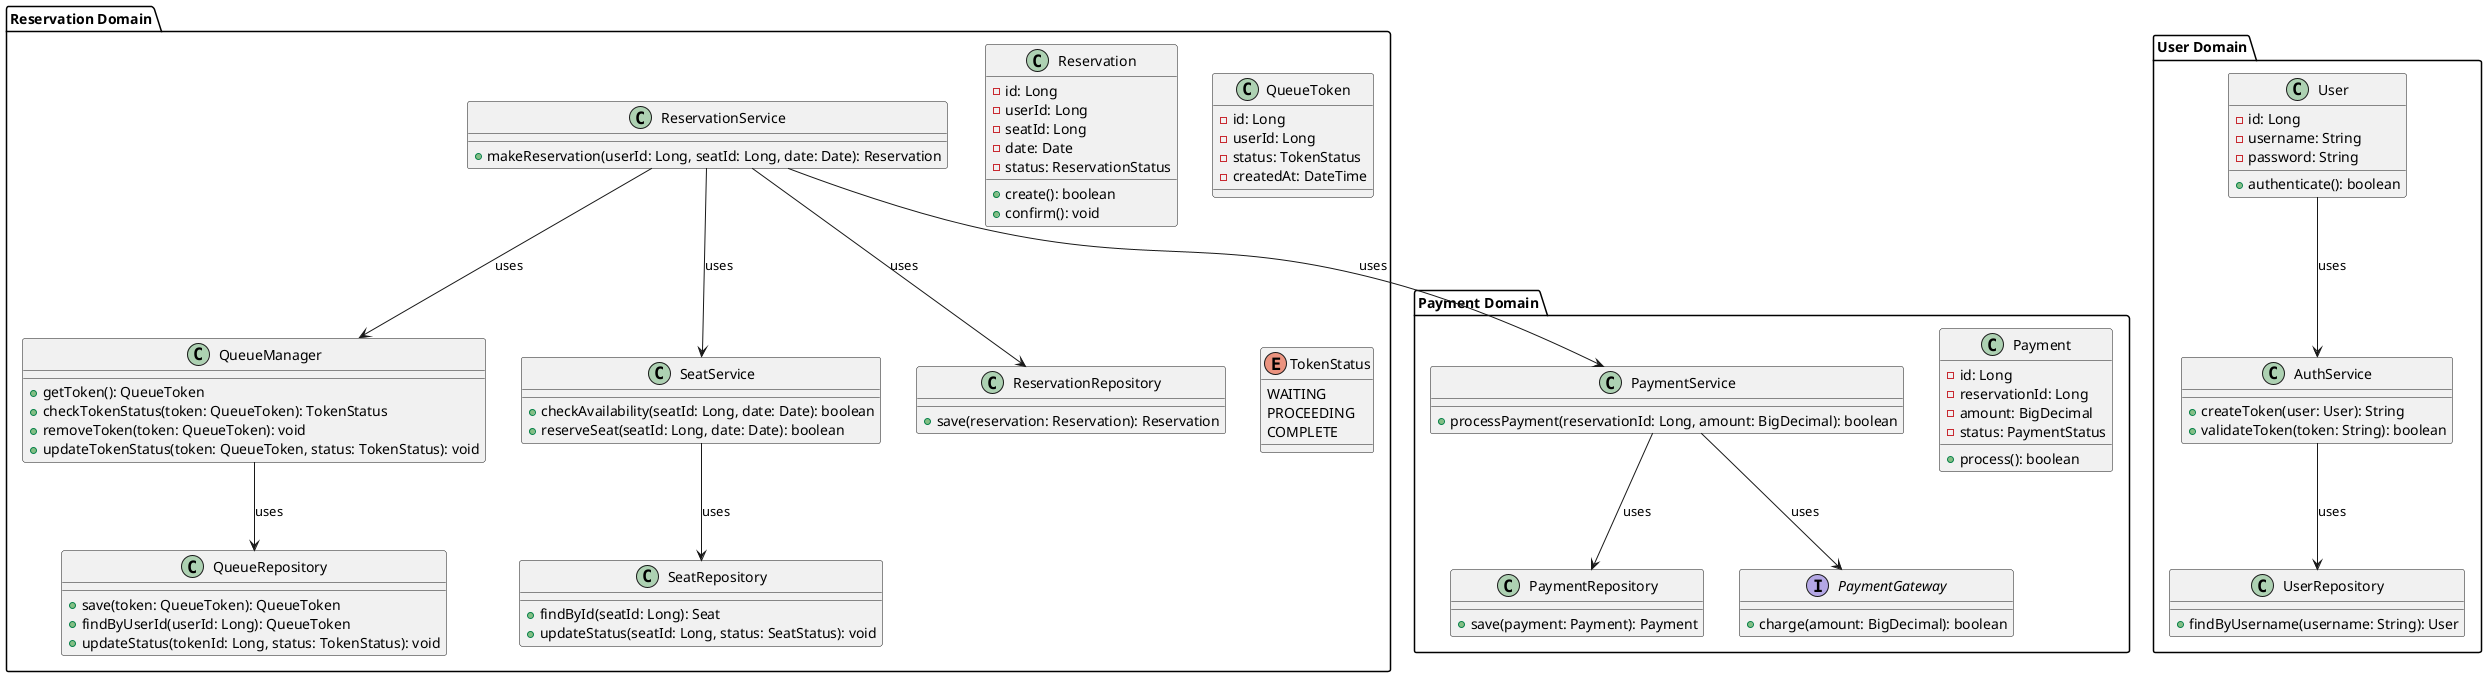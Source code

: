 @startuml

package "User Domain" {
  class User {
    - id: Long
    - username: String
    - password: String
    + authenticate(): boolean
  }

  class AuthService {
    + createToken(user: User): String
    + validateToken(token: String): boolean
  }

  class UserRepository {
    + findByUsername(username: String): User
  }
}

package "Reservation Domain" {
  class Reservation {
    - id: Long
    - userId: Long
    - seatId: Long
    - date: Date
    - status: ReservationStatus
    + create(): boolean
    + confirm(): void
  }

  class ReservationService {
    + makeReservation(userId: Long, seatId: Long, date: Date): Reservation
  }

  class SeatService {
    + checkAvailability(seatId: Long, date: Date): boolean
    + reserveSeat(seatId: Long, date: Date): boolean
  }

  class ReservationRepository {
    + save(reservation: Reservation): Reservation
  }

  class SeatRepository {
    + findById(seatId: Long): Seat
    + updateStatus(seatId: Long, status: SeatStatus): void
  }

  class QueueManager {
      + getToken(): QueueToken
      + checkTokenStatus(token: QueueToken): TokenStatus
      + removeToken(token: QueueToken): void
      + updateTokenStatus(token: QueueToken, status: TokenStatus): void
  }

  class QueueToken {
      - id: Long
      - userId: Long
      - status: TokenStatus
      - createdAt: DateTime
  }

  enum TokenStatus {
      WAITING
      PROCEEDING
      COMPLETE
  }

  class QueueRepository {
      + save(token: QueueToken): QueueToken
      + findByUserId(userId: Long): QueueToken
      + updateStatus(tokenId: Long, status: TokenStatus): void
  }

  ReservationService --> QueueManager : uses
  QueueManager --> QueueRepository : uses
}

package "Payment Domain" {
  class Payment {
    - id: Long
    - reservationId: Long
    - amount: BigDecimal
    - status: PaymentStatus
    + process(): boolean
  }

  class PaymentService {
    + processPayment(reservationId: Long, amount: BigDecimal): boolean
  }

  class PaymentRepository {
    + save(payment: Payment): Payment
  }

  interface PaymentGateway {
    + charge(amount: BigDecimal): boolean
  }
}

User --> AuthService : uses
AuthService --> UserRepository : uses
ReservationService --> SeatService : uses
ReservationService --> ReservationRepository : uses
SeatService --> SeatRepository : uses
ReservationService --> PaymentService : uses
PaymentService --> PaymentRepository : uses
PaymentService --> PaymentGateway : uses

@enduml



